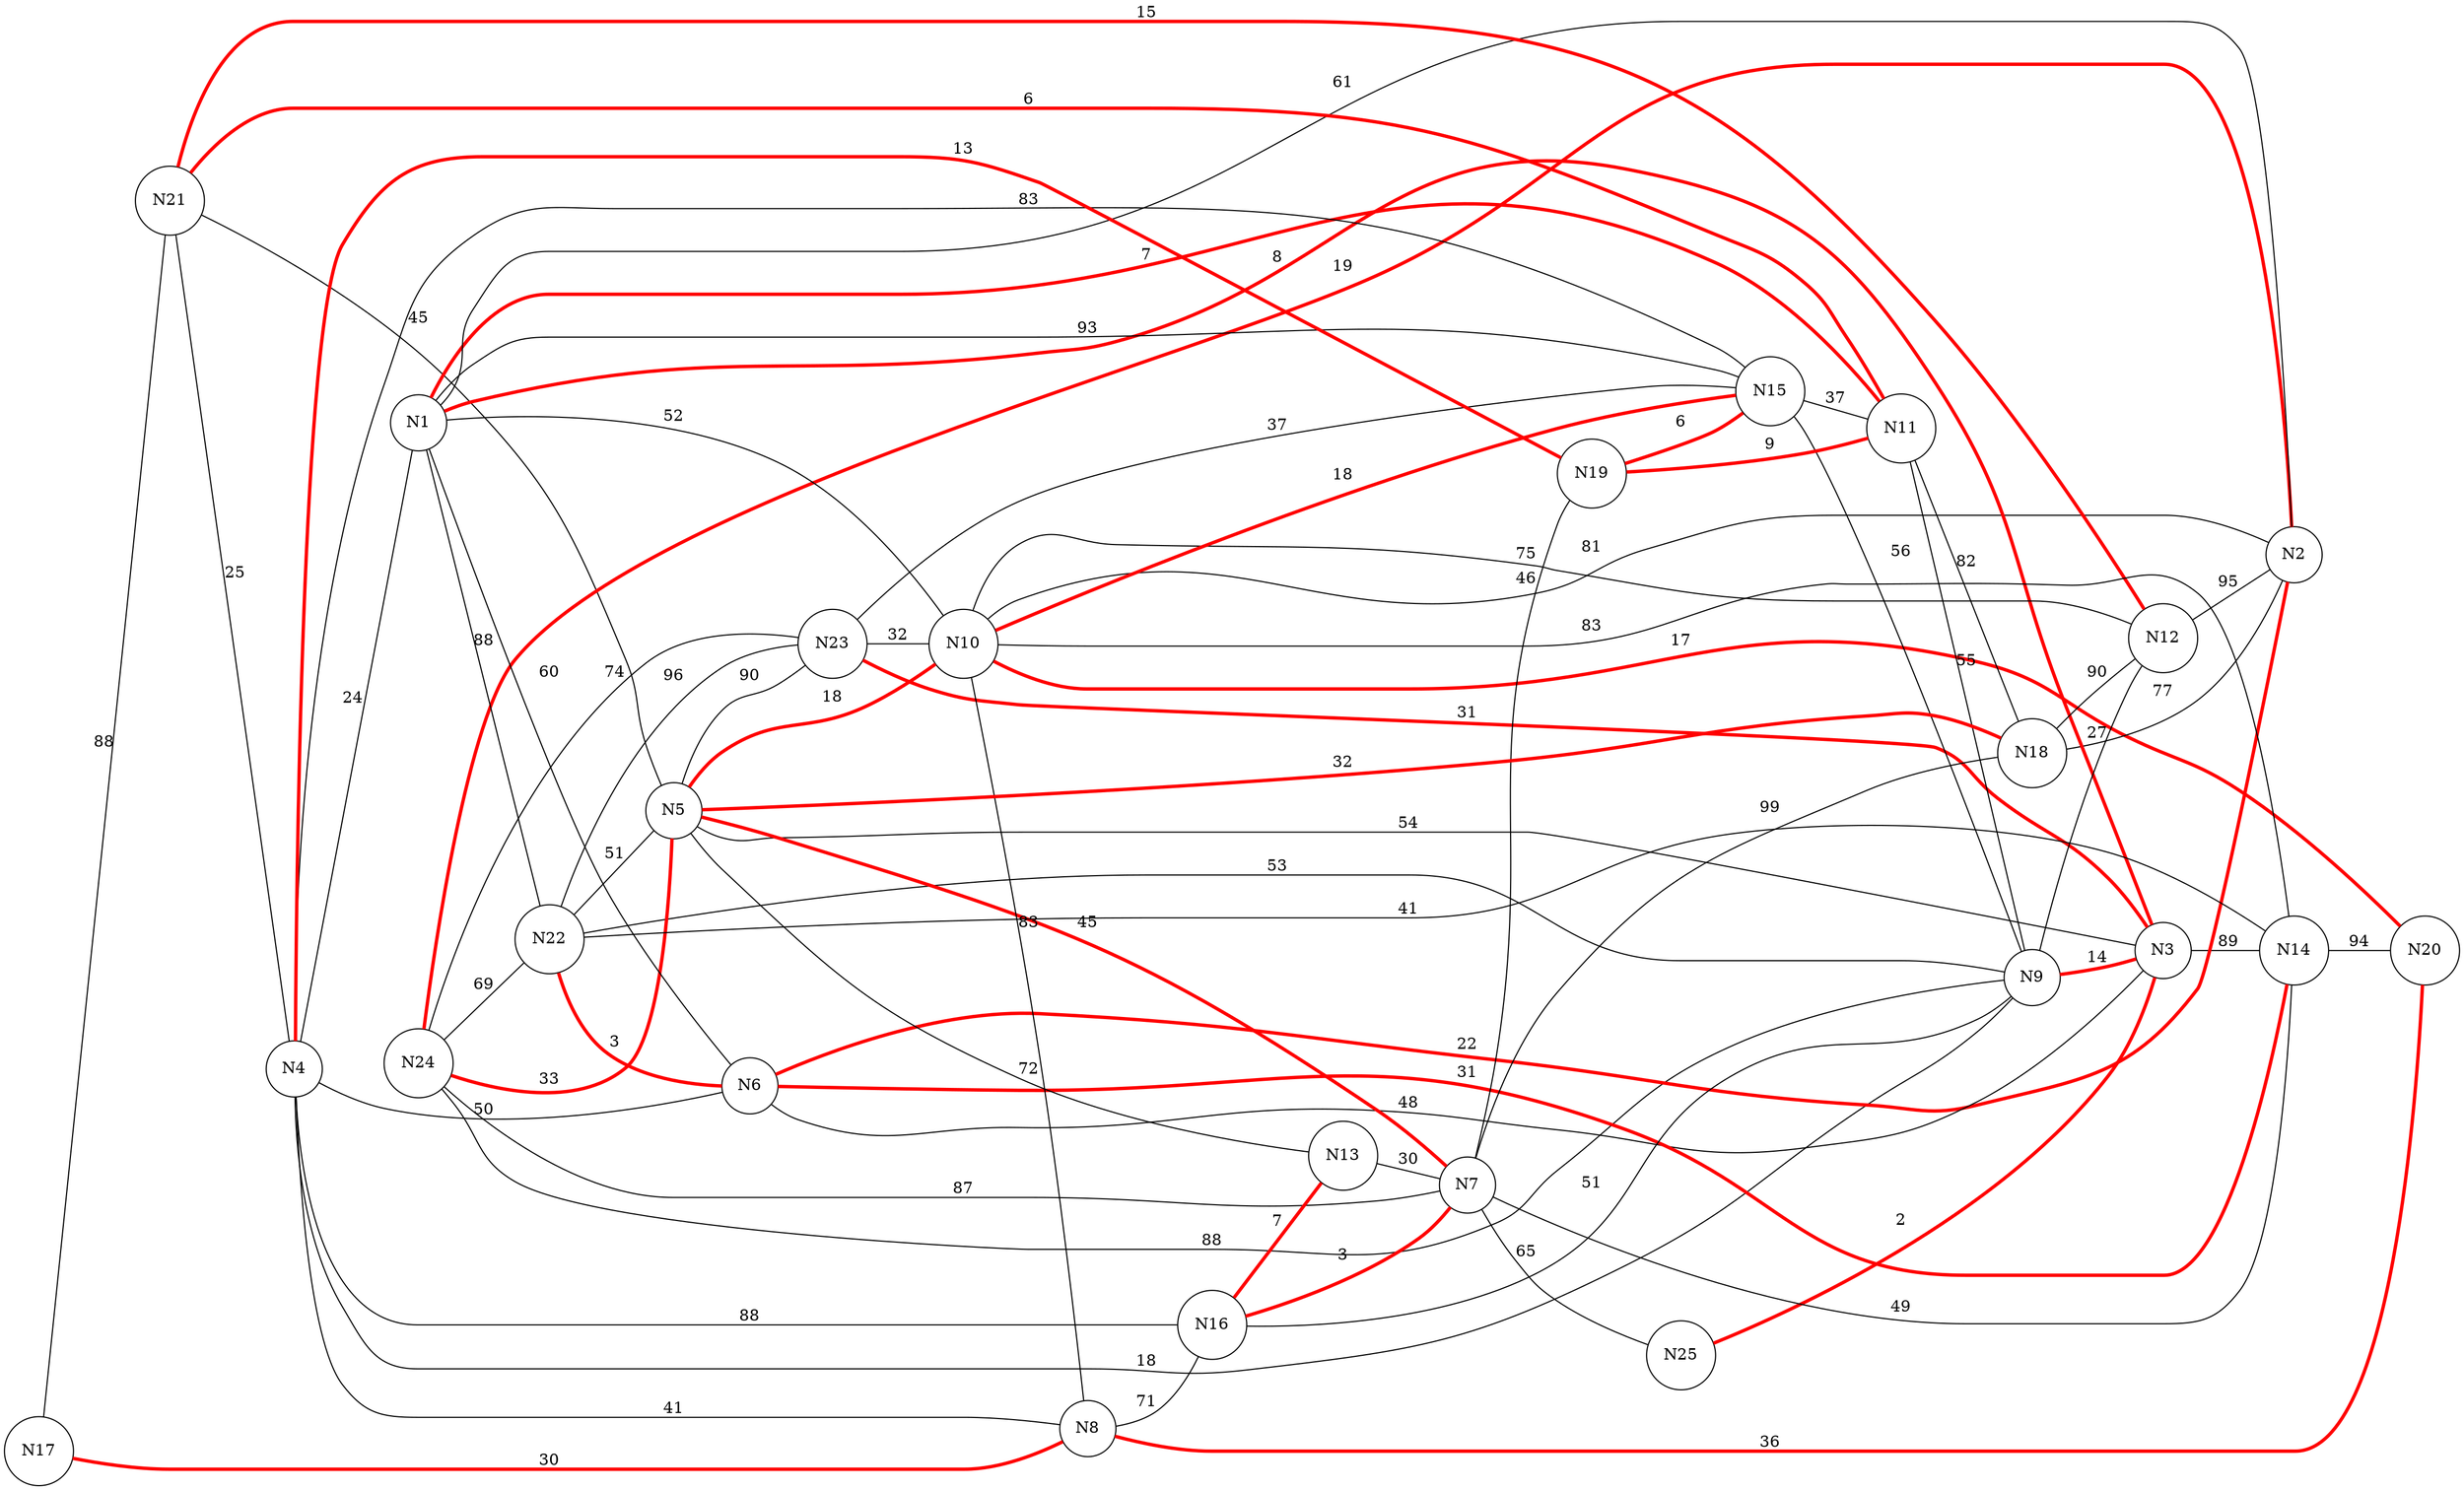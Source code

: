 graph G {
  rankdir=LR;
  node [shape=circle];

  N21;
  N20;
  N23;
  N22;
  N25;
  N24;
  N1;
  N2;
  N3;
  N4;
  N5;
  N6;
  N7;
  N8;
  N9;
  N10;
  N12;
  N11;
  N14;
  N13;
  N16;
  N15;
  N18;
  N17;
  N19;

  N2 -- N1 [label="61"];
  N3 -- N1 [label="8", color="red", penwidth=3.0];
  N4 -- N1 [label="24"];
  N5 -- N3 [label="54"];
  N6 -- N3 [label="48"];
  N7 -- N5 [label="45", color="red", penwidth=3.0];
  N8 -- N4 [label="41"];
  N9 -- N3 [label="14", color="red", penwidth=3.0];
  N10 -- N8 [label="83"];
  N11 -- N9 [label="55"];
  N12 -- N10 [label="75"];
  N13 -- N7 [label="30"];
  N14 -- N10 [label="83"];
  N15 -- N10 [label="18", color="red", penwidth=3.0];
  N16 -- N7 [label="3", color="red", penwidth=3.0];
  N17 -- N8 [label="30", color="red", penwidth=3.0];
  N18 -- N7 [label="99"];
  N19 -- N4 [label="13", color="red", penwidth=3.0];
  N20 -- N10 [label="17", color="red", penwidth=3.0];
  N21 -- N5 [label="45"];
  N22 -- N5 [label="51"];
  N23 -- N10 [label="32"];
  N24 -- N23 [label="74"];
  N25 -- N3 [label="2", color="red", penwidth=3.0];
  N5 -- N10 [label="18", color="red", penwidth=3.0];
  N7 -- N25 [label="65"];
  N4 -- N9 [label="18"];
  N15 -- N11 [label="37"];
  N4 -- N16 [label="88"];
  N1 -- N10 [label="52"];
  N24 -- N7 [label="87"];
  N15 -- N9 [label="56"];
  N4 -- N15 [label="83"];
  N8 -- N16 [label="71"];
  N5 -- N23 [label="90"];
  N24 -- N5 [label="33", color="red", penwidth=3.0];
  N13 -- N5 [label="72"];
  N24 -- N22 [label="69"];
  N14 -- N22 [label="41"];
  N9 -- N16 [label="51"];
  N7 -- N14 [label="49"];
  N8 -- N20 [label="36", color="red", penwidth=3.0];
  N11 -- N18 [label="82"];
  N18 -- N12 [label="90"];
  N19 -- N11 [label="9", color="red", penwidth=3.0];
  N7 -- N19 [label="46"];
  N3 -- N14 [label="89"];
  N9 -- N12 [label="27"];
  N16 -- N13 [label="7", color="red", penwidth=3.0];
  N18 -- N5 [label="32", color="red", penwidth=3.0];
  N1 -- N22 [label="88"];
  N6 -- N1 [label="60"];
  N11 -- N21 [label="6", color="red", penwidth=3.0];
  N3 -- N23 [label="31", color="red", penwidth=3.0];
  N6 -- N4 [label="50"];
  N19 -- N15 [label="6", color="red", penwidth=3.0];
  N22 -- N9 [label="53"];
  N12 -- N2 [label="95"];
  N15 -- N23 [label="37"];
  N17 -- N21 [label="88"];
  N2 -- N18 [label="77"];
  N23 -- N22 [label="96"];
  N6 -- N2 [label="22", color="red", penwidth=3.0];
  N1 -- N11 [label="7", color="red", penwidth=3.0];
  N2 -- N10 [label="81"];
  N24 -- N2 [label="19", color="red", penwidth=3.0];
  N24 -- N9 [label="88"];
  N6 -- N14 [label="31", color="red", penwidth=3.0];
  N14 -- N20 [label="94"];
  N21 -- N4 [label="25"];
  N15 -- N1 [label="93"];
  N22 -- N6 [label="3", color="red", penwidth=3.0];
  N12 -- N21 [label="15", color="red", penwidth=3.0];
}

